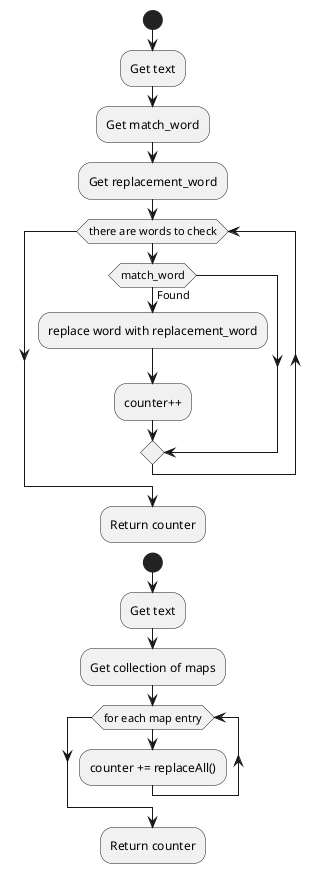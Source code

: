 @startuml
'https://plantuml.com/activity-diagram-beta

start
    :Get text;
    :Get match_word;
    :Get replacement_word;

    while(there are words to check)
        if (match_word) is (Found) then
            :replace word with replacement_word;
            :counter++;
        endif
    endwhile
    :Return counter;
    kill

start
    :Get text;
    :Get collection of maps;
    while(for each map entry)
        :counter += replaceAll();
    endwhile
    :Return counter;
    kill
@enduml
